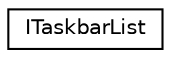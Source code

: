 digraph G
{
  edge [fontname="Helvetica",fontsize="10",labelfontname="Helvetica",labelfontsize="10"];
  node [fontname="Helvetica",fontsize="10",shape=record];
  rankdir=LR;
  Node1 [label="ITaskbarList",height=0.2,width=0.4,color="black", fillcolor="white", style="filled",URL="$df/d1e/classITaskbarList.html"];
}
